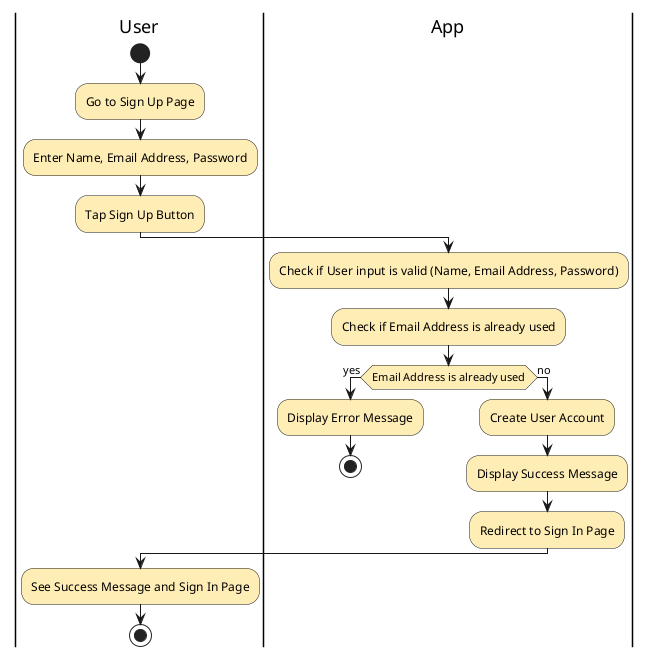 @startuml Sign Up Process
' Activity Diagrams for the Sign Up Process
skinparam ActivityBackgroundColor FFEDB6

|User|
start
:Go to Sign Up Page;
:Enter Name, Email Address, Password;
:Tap Sign Up Button;

|App|
:Check if User input is valid (Name, Email Address, Password);
:Check if Email Address is already used;
if (Email Address is already used) then (yes)
    :Display Error Message;
    stop
else (no)
    :Create User Account;
    :Display Success Message;
    :Redirect to Sign In Page;
endif

|User|
:See Success Message and Sign In Page;
stop
@enduml
